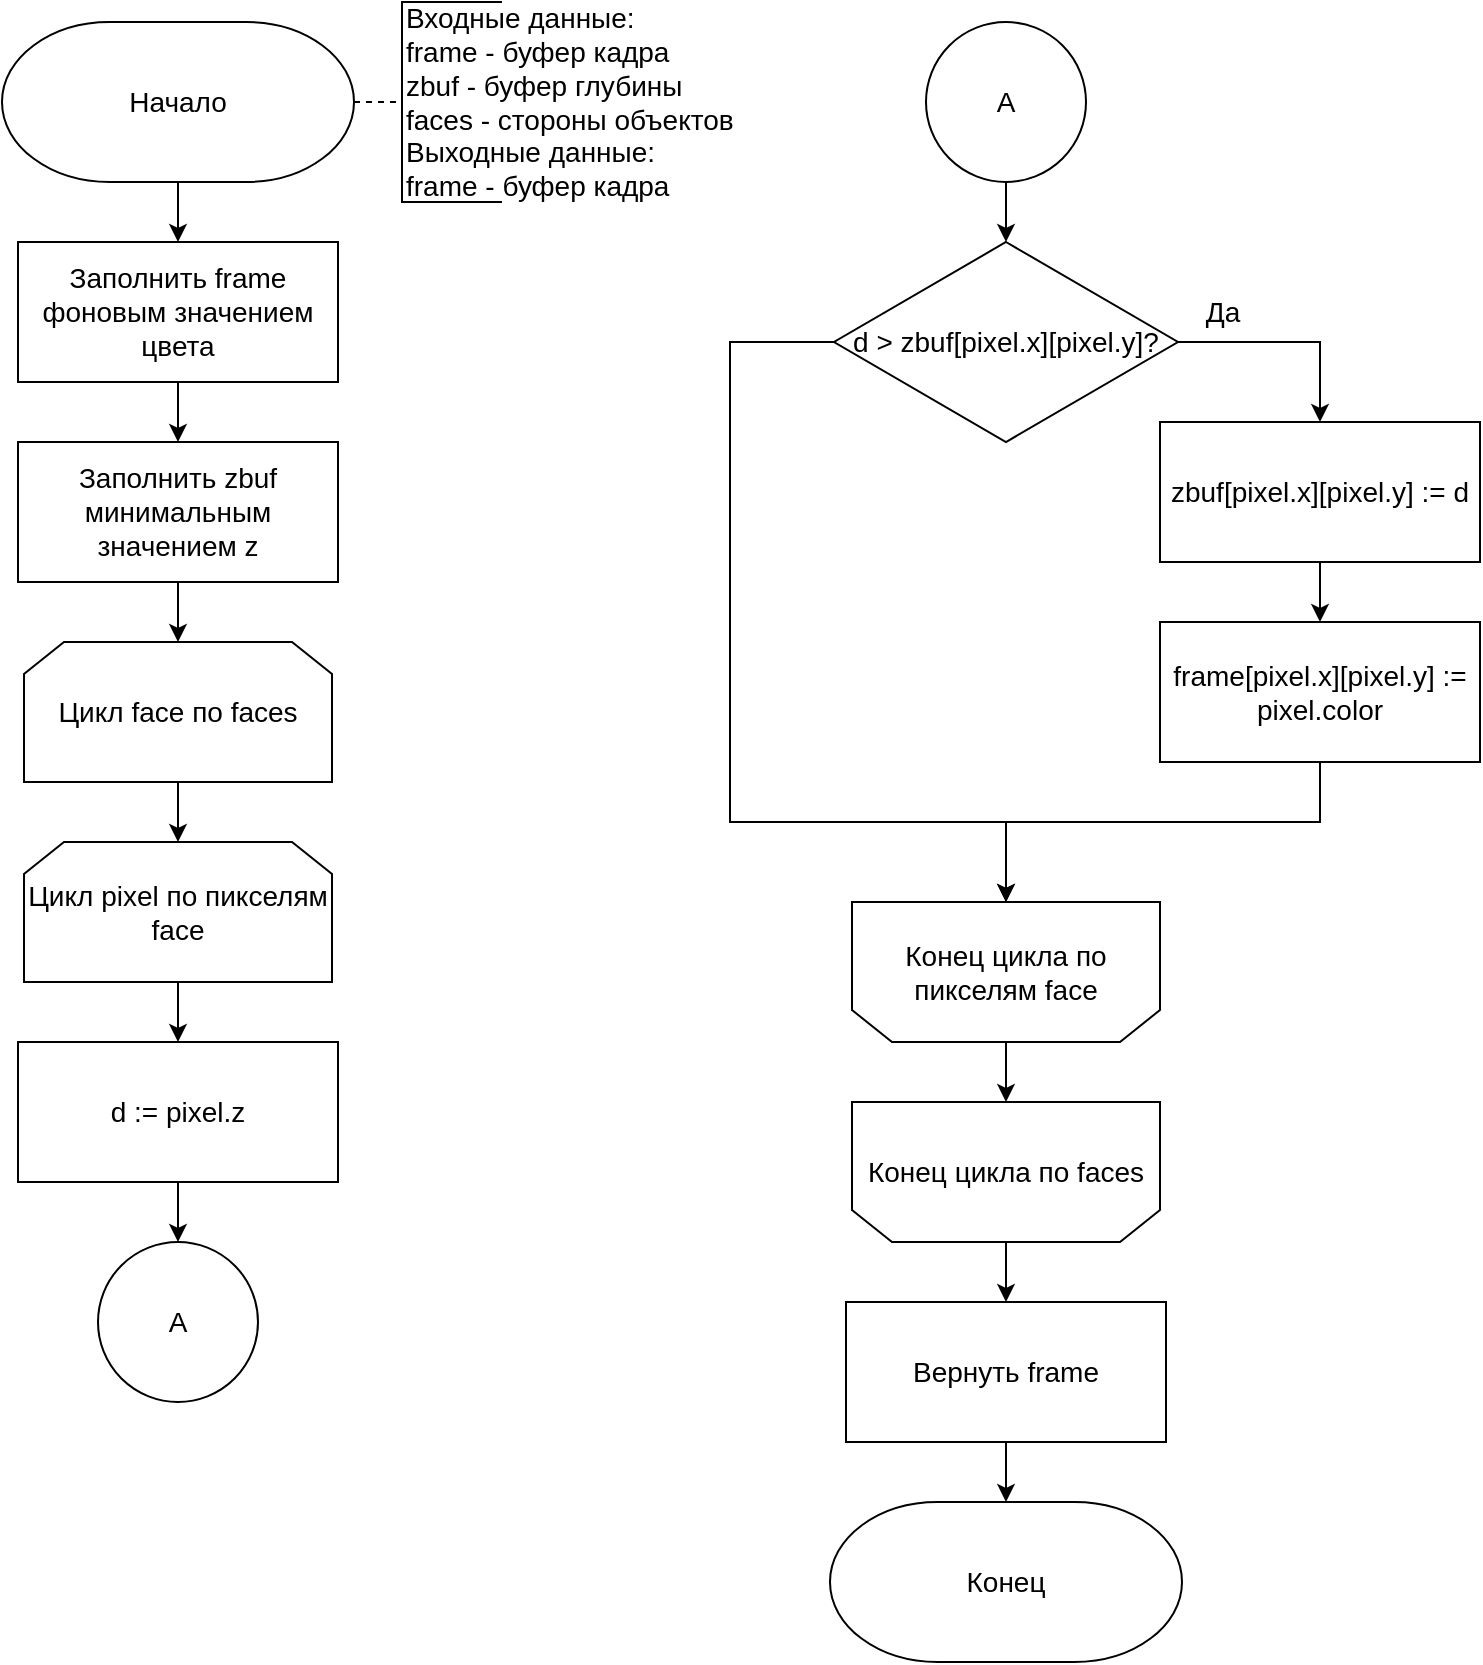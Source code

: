 <mxfile>
    <diagram id="AxSp8qswSZSwSGjg7b_T" name="Страница 1">
        <mxGraphModel dx="1216" dy="655" grid="1" gridSize="10" guides="1" tooltips="1" connect="1" arrows="1" fold="1" page="1" pageScale="1" pageWidth="827" pageHeight="1169" math="0" shadow="0">
            <root>
                <mxCell id="0"/>
                <mxCell id="1" parent="0"/>
                <mxCell id="2" style="edgeStyle=none;html=1;exitX=0.5;exitY=1;exitDx=0;exitDy=0;exitPerimeter=0;entryX=0.5;entryY=0;entryDx=0;entryDy=0;strokeWidth=1;" parent="1" source="3" target="8" edge="1">
                    <mxGeometry relative="1" as="geometry">
                        <mxPoint x="138" y="140" as="targetPoint"/>
                    </mxGeometry>
                </mxCell>
                <mxCell id="3" value="&lt;font style=&quot;font-size: 14px;&quot;&gt;Начало&lt;/font&gt;" style="strokeWidth=1;html=1;shape=mxgraph.flowchart.terminator;whiteSpace=wrap;" parent="1" vertex="1">
                    <mxGeometry x="50" y="20" width="176" height="80" as="geometry"/>
                </mxCell>
                <mxCell id="4" value="&lt;font style=&quot;font-size: 14px;&quot;&gt;&lt;span style=&quot;&quot;&gt;Входные данные:&lt;br&gt;frame - буфер кадра&lt;br&gt;&lt;/span&gt;zbuf - буфер глубины&lt;br&gt;faces - стороны объектов&lt;br&gt;Выходные данные:&lt;br&gt;frame - буфер кадра&lt;br&gt;&lt;/font&gt;" style="strokeWidth=1;html=1;shape=mxgraph.flowchart.annotation_1;align=left;pointerEvents=1;" parent="1" vertex="1">
                    <mxGeometry x="250" y="10" width="50" height="100" as="geometry"/>
                </mxCell>
                <mxCell id="5" value="" style="endArrow=none;dashed=1;html=1;rounded=0;entryX=0;entryY=0.5;entryDx=0;entryDy=0;entryPerimeter=0;exitX=1;exitY=0.5;exitDx=0;exitDy=0;exitPerimeter=0;strokeWidth=1;" parent="1" source="3" target="4" edge="1">
                    <mxGeometry width="50" height="50" relative="1" as="geometry">
                        <mxPoint x="114" y="200" as="sourcePoint"/>
                        <mxPoint x="164" y="150" as="targetPoint"/>
                    </mxGeometry>
                </mxCell>
                <mxCell id="6" style="edgeStyle=none;html=1;exitX=0.5;exitY=1;exitDx=0;exitDy=0;exitPerimeter=0;entryX=0.5;entryY=0;entryDx=0;entryDy=0;entryPerimeter=0;fontSize=14;strokeWidth=1;" parent="1" source="9" target="11" edge="1">
                    <mxGeometry relative="1" as="geometry">
                        <mxPoint x="130" y="550" as="sourcePoint"/>
                        <mxPoint x="130" y="590" as="targetPoint"/>
                    </mxGeometry>
                </mxCell>
                <mxCell id="7" style="edgeStyle=none;html=1;exitX=0.5;exitY=1;exitDx=0;exitDy=0;entryX=0.5;entryY=0;entryDx=0;entryDy=0;strokeWidth=1;" parent="1" source="8" target="13" edge="1">
                    <mxGeometry relative="1" as="geometry"/>
                </mxCell>
                <mxCell id="8" value="&lt;span style=&quot;font-size: 14px;&quot;&gt;Заполнить frame фоновым значением цвета&lt;br&gt;&lt;/span&gt;" style="rounded=0;whiteSpace=wrap;html=1;strokeWidth=1;" parent="1" vertex="1">
                    <mxGeometry x="58" y="130" width="160" height="70" as="geometry"/>
                </mxCell>
                <mxCell id="9" value="&lt;span style=&quot;font-size: 14px;&quot;&gt;Цикл face по faces&lt;/span&gt;" style="shape=loopLimit;whiteSpace=wrap;html=1;strokeWidth=1;" parent="1" vertex="1">
                    <mxGeometry x="61" y="330" width="154" height="70" as="geometry"/>
                </mxCell>
                <mxCell id="10" style="edgeStyle=none;html=1;exitX=0.5;exitY=1;exitDx=0;exitDy=0;entryX=0.5;entryY=0;entryDx=0;entryDy=0;strokeWidth=1;" parent="1" source="11" target="21" edge="1">
                    <mxGeometry relative="1" as="geometry"/>
                </mxCell>
                <mxCell id="11" value="&lt;span style=&quot;font-size: 14px;&quot;&gt;Цикл pixel по пикселям face&lt;/span&gt;" style="shape=loopLimit;whiteSpace=wrap;html=1;strokeWidth=1;" parent="1" vertex="1">
                    <mxGeometry x="61" y="430" width="154" height="70" as="geometry"/>
                </mxCell>
                <mxCell id="12" style="edgeStyle=none;html=1;exitX=0.5;exitY=1;exitDx=0;exitDy=0;strokeWidth=1;entryX=0.5;entryY=0;entryDx=0;entryDy=0;" parent="1" source="13" target="9" edge="1">
                    <mxGeometry relative="1" as="geometry">
                        <mxPoint x="170" y="320" as="targetPoint"/>
                    </mxGeometry>
                </mxCell>
                <mxCell id="13" value="&lt;span style=&quot;font-size: 14px;&quot;&gt;Заполнить zbuf минимальным значением z&lt;br&gt;&lt;/span&gt;" style="rounded=0;whiteSpace=wrap;html=1;strokeWidth=1;" parent="1" vertex="1">
                    <mxGeometry x="58" y="230" width="160" height="70" as="geometry"/>
                </mxCell>
                <mxCell id="33" style="edgeStyle=none;rounded=0;html=1;exitX=0.5;exitY=0;exitDx=0;exitDy=0;entryX=0.5;entryY=0;entryDx=0;entryDy=0;fontSize=14;" parent="1" source="17" target="36" edge="1">
                    <mxGeometry relative="1" as="geometry">
                        <mxPoint x="552.5" y="660" as="targetPoint"/>
                    </mxGeometry>
                </mxCell>
                <mxCell id="17" value="&lt;span style=&quot;font-size: 14px;&quot;&gt;Конец цикла по faces&lt;/span&gt;" style="shape=loopLimit;whiteSpace=wrap;html=1;strokeWidth=1;direction=west;" parent="1" vertex="1">
                    <mxGeometry x="475" y="560" width="154" height="70" as="geometry"/>
                </mxCell>
                <mxCell id="18" style="edgeStyle=none;html=1;exitX=0.5;exitY=0;exitDx=0;exitDy=0;exitPerimeter=0;entryX=0.5;entryY=1;entryDx=0;entryDy=0;entryPerimeter=0;strokeWidth=1;" parent="1" source="19" target="17" edge="1">
                    <mxGeometry relative="1" as="geometry"/>
                </mxCell>
                <mxCell id="19" value="&lt;span style=&quot;font-size: 14px;&quot;&gt;Конец цикла по пикселям face&lt;/span&gt;" style="shape=loopLimit;whiteSpace=wrap;html=1;strokeWidth=1;direction=west;" parent="1" vertex="1">
                    <mxGeometry x="475" y="460" width="154" height="70" as="geometry"/>
                </mxCell>
                <mxCell id="24" style="edgeStyle=none;html=1;exitX=0.5;exitY=1;exitDx=0;exitDy=0;entryX=0.5;entryY=0;entryDx=0;entryDy=0;fontSize=14;" parent="1" source="21" target="37" edge="1">
                    <mxGeometry relative="1" as="geometry"/>
                </mxCell>
                <mxCell id="21" value="&lt;span style=&quot;font-size: 14px;&quot;&gt;d := pixel.z&lt;/span&gt;" style="rounded=0;whiteSpace=wrap;html=1;strokeWidth=1;" parent="1" vertex="1">
                    <mxGeometry x="58" y="530" width="160" height="70" as="geometry"/>
                </mxCell>
                <mxCell id="30" style="edgeStyle=none;html=1;exitX=0;exitY=0.5;exitDx=0;exitDy=0;exitPerimeter=0;fontSize=14;rounded=0;entryX=0.5;entryY=1;entryDx=0;entryDy=0;" parent="1" source="23" target="19" edge="1">
                    <mxGeometry relative="1" as="geometry">
                        <mxPoint x="544" y="420" as="targetPoint"/>
                        <Array as="points">
                            <mxPoint x="414" y="180"/>
                            <mxPoint x="414" y="420"/>
                            <mxPoint x="552" y="420"/>
                        </Array>
                    </mxGeometry>
                </mxCell>
                <mxCell id="23" value="&lt;span style=&quot;font-size: 14px;&quot;&gt;d &amp;gt; zbuf[pixel.x][pixel.y]?&lt;/span&gt;" style="strokeWidth=1;html=1;shape=mxgraph.flowchart.decision;whiteSpace=wrap;" parent="1" vertex="1">
                    <mxGeometry x="466" y="130" width="172" height="100" as="geometry"/>
                </mxCell>
                <mxCell id="25" style="edgeStyle=none;html=1;rounded=0;entryX=0.5;entryY=0;entryDx=0;entryDy=0;exitX=1;exitY=0.5;exitDx=0;exitDy=0;exitPerimeter=0;" parent="1" source="23" target="27" edge="1">
                    <mxGeometry relative="1" as="geometry">
                        <mxPoint x="699" y="220" as="targetPoint"/>
                        <Array as="points">
                            <mxPoint x="709" y="180"/>
                        </Array>
                        <mxPoint x="654" y="150" as="sourcePoint"/>
                    </mxGeometry>
                </mxCell>
                <mxCell id="26" value="&lt;font style=&quot;font-size: 14px;&quot;&gt;Да&lt;/font&gt;" style="text;html=1;align=center;verticalAlign=middle;resizable=0;points=[];autosize=1;strokeColor=none;fillColor=none;" parent="1" vertex="1">
                    <mxGeometry x="640" y="150" width="40" height="30" as="geometry"/>
                </mxCell>
                <mxCell id="29" style="edgeStyle=none;html=1;exitX=0.5;exitY=1;exitDx=0;exitDy=0;entryX=0.5;entryY=0;entryDx=0;entryDy=0;fontSize=14;" parent="1" source="27" target="28" edge="1">
                    <mxGeometry relative="1" as="geometry"/>
                </mxCell>
                <mxCell id="27" value="&lt;span style=&quot;font-size: 14px;&quot;&gt;zbuf[pixel.x][pixel.y] := d&lt;/span&gt;" style="rounded=0;whiteSpace=wrap;html=1;strokeWidth=1;" parent="1" vertex="1">
                    <mxGeometry x="629" y="220" width="160" height="70" as="geometry"/>
                </mxCell>
                <mxCell id="31" style="edgeStyle=none;rounded=0;html=1;exitX=0.5;exitY=1;exitDx=0;exitDy=0;entryX=0.5;entryY=1;entryDx=0;entryDy=0;fontSize=14;" parent="1" source="28" target="19" edge="1">
                    <mxGeometry relative="1" as="geometry">
                        <Array as="points">
                            <mxPoint x="709" y="420"/>
                            <mxPoint x="552" y="420"/>
                        </Array>
                    </mxGeometry>
                </mxCell>
                <mxCell id="28" value="&lt;span style=&quot;font-size: 14px;&quot;&gt;frame[pixel.x][pixel.y] := pixel.color&lt;/span&gt;" style="rounded=0;whiteSpace=wrap;html=1;strokeWidth=1;" parent="1" vertex="1">
                    <mxGeometry x="629" y="320" width="160" height="70" as="geometry"/>
                </mxCell>
                <mxCell id="35" style="edgeStyle=none;rounded=0;html=1;exitX=0.5;exitY=1;exitDx=0;exitDy=0;entryX=0.5;entryY=0;entryDx=0;entryDy=0;entryPerimeter=0;fontSize=14;" parent="1" source="36" target="34" edge="1">
                    <mxGeometry relative="1" as="geometry">
                        <mxPoint x="552.5" y="730" as="sourcePoint"/>
                    </mxGeometry>
                </mxCell>
                <mxCell id="34" value="&lt;font style=&quot;font-size: 14px;&quot;&gt;Конец&lt;/font&gt;" style="strokeWidth=1;html=1;shape=mxgraph.flowchart.terminator;whiteSpace=wrap;" parent="1" vertex="1">
                    <mxGeometry x="464" y="760" width="176" height="80" as="geometry"/>
                </mxCell>
                <mxCell id="36" value="&lt;span style=&quot;font-size: 14px;&quot;&gt;Вернуть frame&lt;br&gt;&lt;/span&gt;" style="rounded=0;whiteSpace=wrap;html=1;strokeWidth=1;" vertex="1" parent="1">
                    <mxGeometry x="472" y="660" width="160" height="70" as="geometry"/>
                </mxCell>
                <mxCell id="37" value="&lt;font style=&quot;font-size: 14px;&quot;&gt;A&lt;/font&gt;" style="ellipse;whiteSpace=wrap;html=1;aspect=fixed;strokeWidth=1;" vertex="1" parent="1">
                    <mxGeometry x="98" y="630" width="80" height="80" as="geometry"/>
                </mxCell>
                <mxCell id="39" style="edgeStyle=none;html=1;exitX=0.5;exitY=1;exitDx=0;exitDy=0;entryX=0.5;entryY=0;entryDx=0;entryDy=0;entryPerimeter=0;" edge="1" parent="1" source="38" target="23">
                    <mxGeometry relative="1" as="geometry">
                        <mxPoint x="552" y="110" as="sourcePoint"/>
                    </mxGeometry>
                </mxCell>
                <mxCell id="38" value="&lt;font style=&quot;font-size: 14px;&quot;&gt;A&lt;/font&gt;" style="ellipse;whiteSpace=wrap;html=1;aspect=fixed;strokeWidth=1;" vertex="1" parent="1">
                    <mxGeometry x="512" y="20" width="80" height="80" as="geometry"/>
                </mxCell>
            </root>
        </mxGraphModel>
    </diagram>
</mxfile>